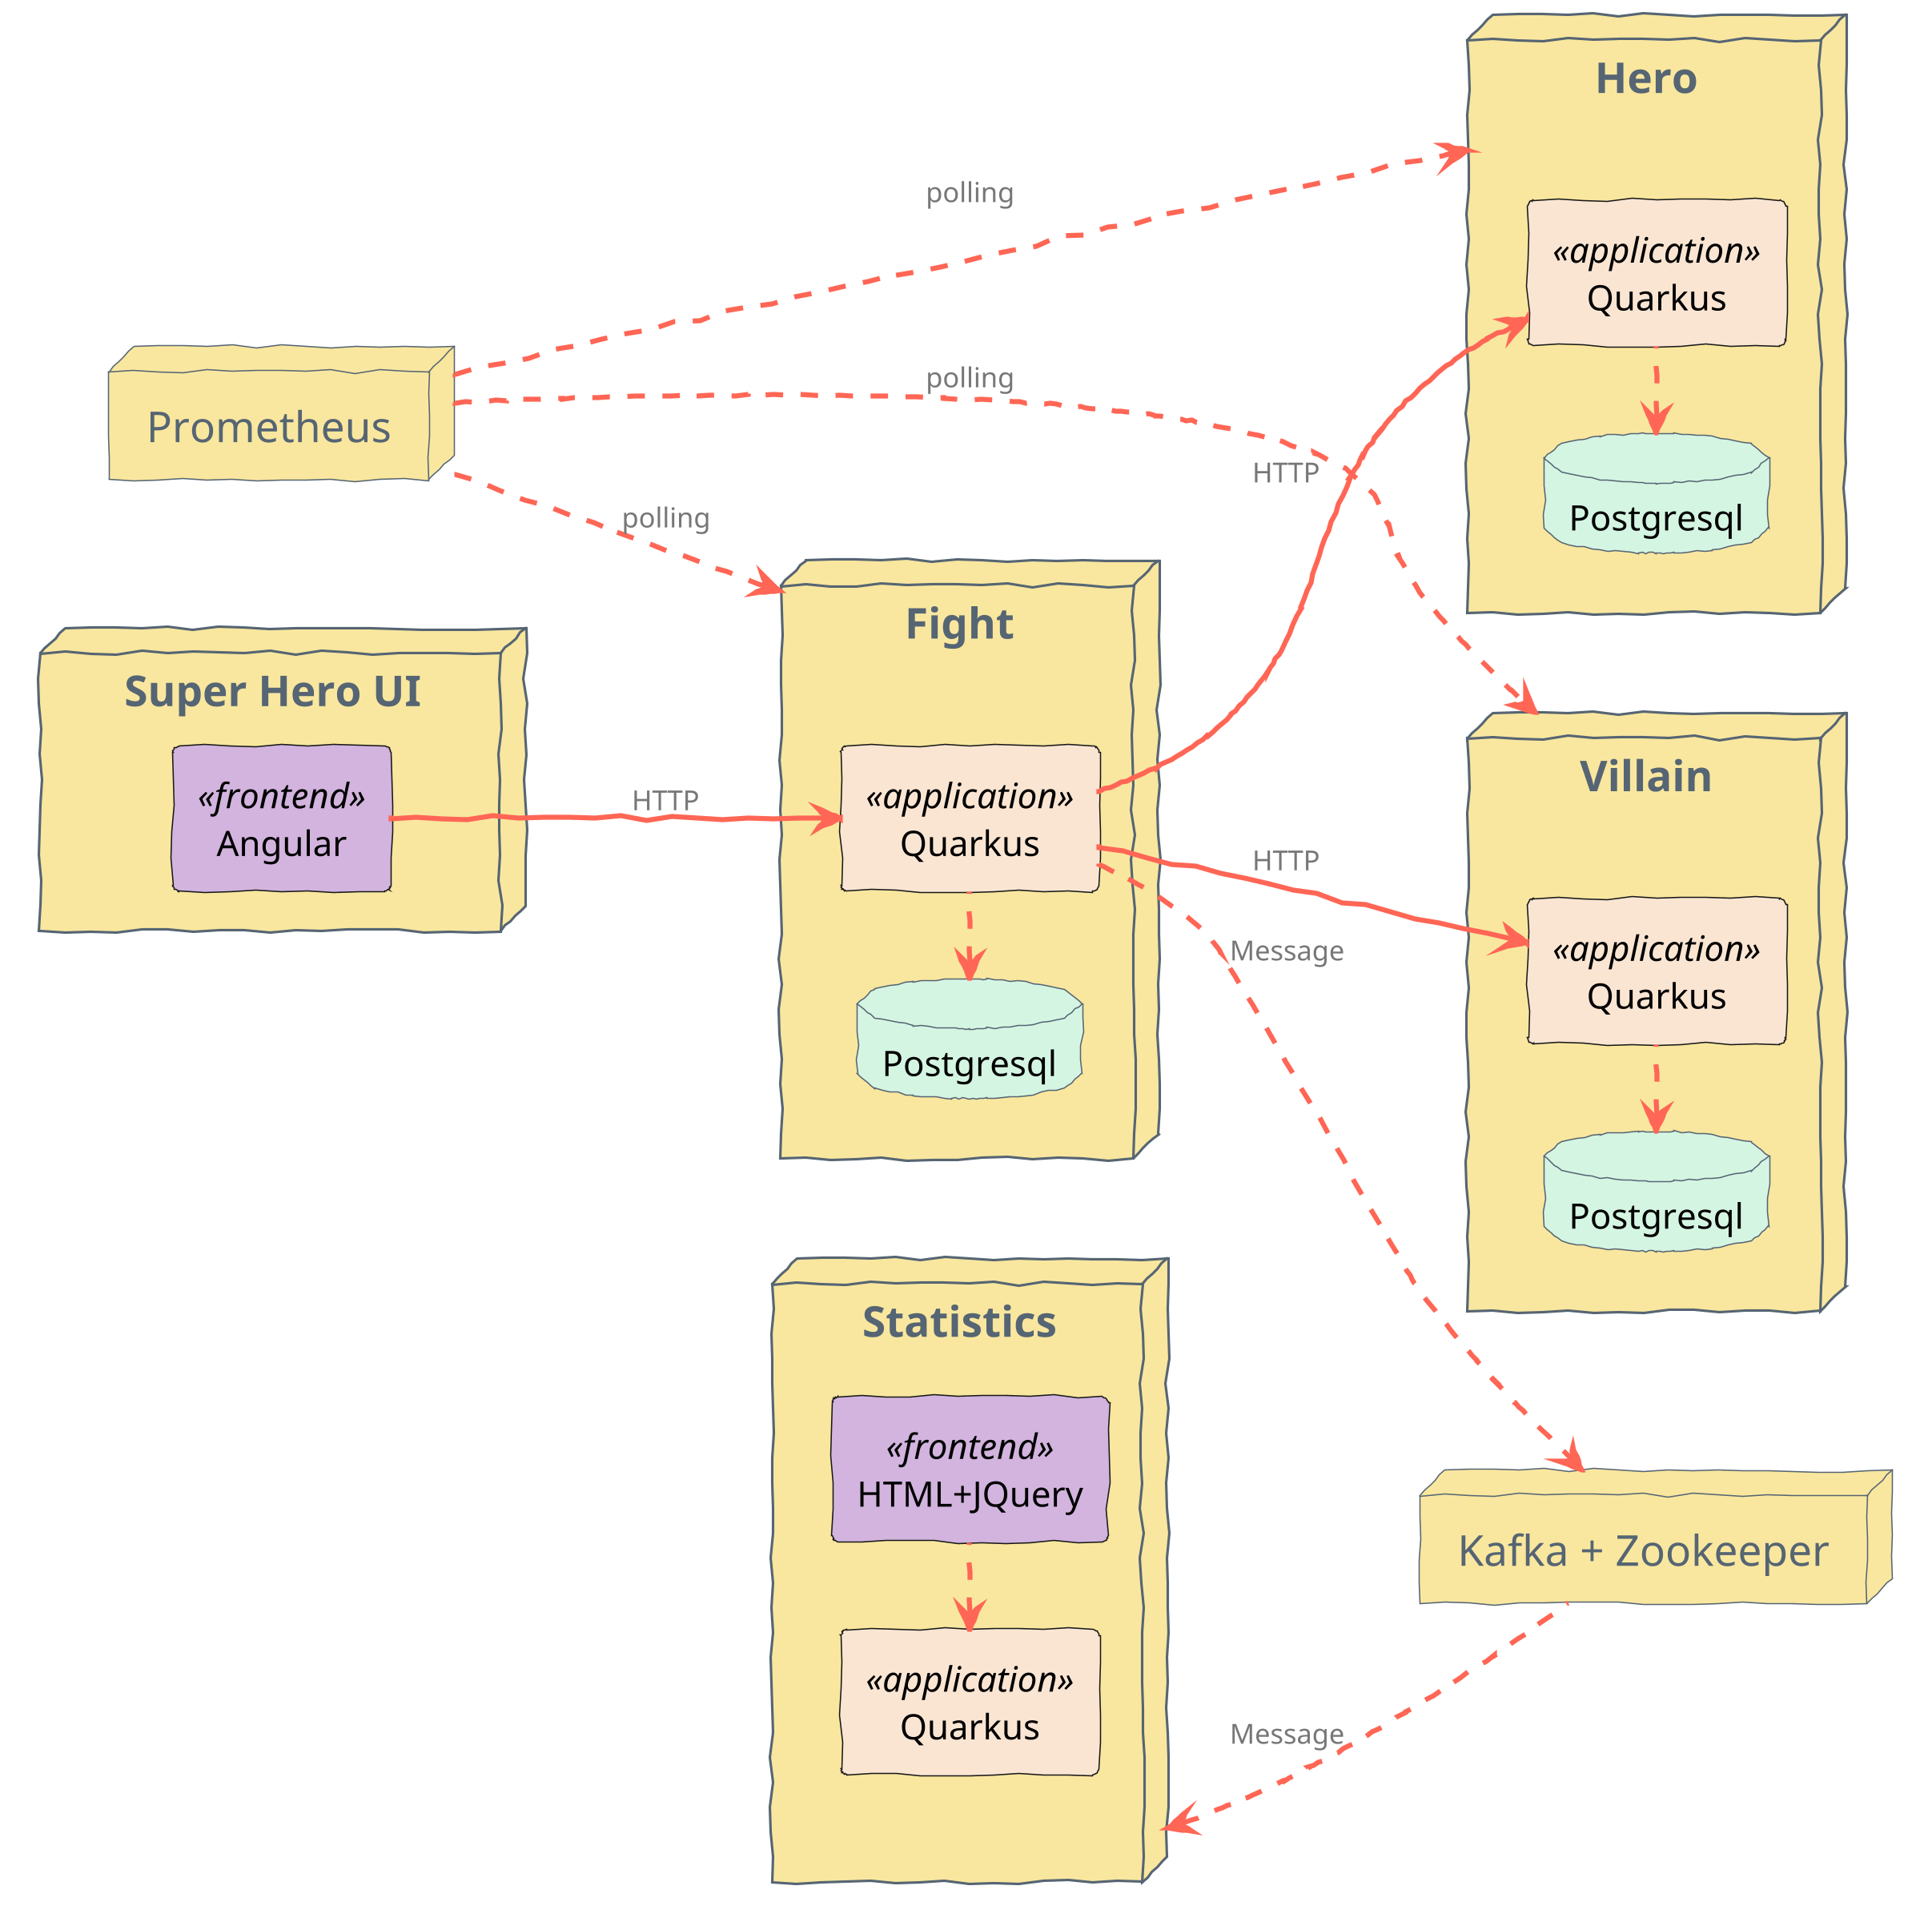 @startuml
skinparam dpi 300
skinparam useBetaStyle true
skinparam handwritten true
allow_mixing

skinparam node {
	ArrowColor aqua

	borderColor #566573
	backgroundColor #F9E79F
	fontName Calibri
	fontSize 17
	fontColor #566573
}

skinparam database {
	borderColor #566573
	backgroundColor #D5F5E3
}

skinparam agent {
    backgroundColor<<frontend>> #D2B4DE
    backgroundColor<<application>> #FAE5D3
}

skinparam arrow {
  fontName Calibri
  color #FF6655
  fontColor #777777
  thickness 2
  fontSize 11
}

left to right direction

node "Super Hero UI" as ui {
    agent "Angular" <<frontend>> as uiNodejs
}

node "Hero" as hero {
    agent "Quarkus" <<application>> as heroQuarkus
    database "Postgresql" as heroPostgresql
    heroQuarkus .up> heroPostgresql
}

node "Villain" as villain {
    agent "Quarkus" <<application>>  as villainQuarkus
    database "Postgresql" as villainPostgresql
    villainQuarkus .up> villainPostgresql
}

node "Fight" as fight {
    agent "Quarkus" <<application>> as fightQuarkus
    database "Postgresql" as fightPostgresql
    fightQuarkus .up> fightPostgresql
}

node "Statistics" as stat {
    agent "HTML+JQuery" <<frontend>> as statUI
    agent "Quarkus" <<application>> as statQuarkus
    statUI .up> statQuarkus
}

node "Kafka + Zookeeper" as kafka {
}

node "Prometheus" as prometheus {
}


stat <.. kafka : Message

fightQuarkus ..> kafka : Message
uiNodejs --> fightQuarkus : HTTP
fightQuarkus --> heroQuarkus : HTTP
fightQuarkus --> villainQuarkus : HTTP

prometheus .down.> fight : polling
prometheus  .> hero : polling
prometheus .> villain : polling
@enduml

